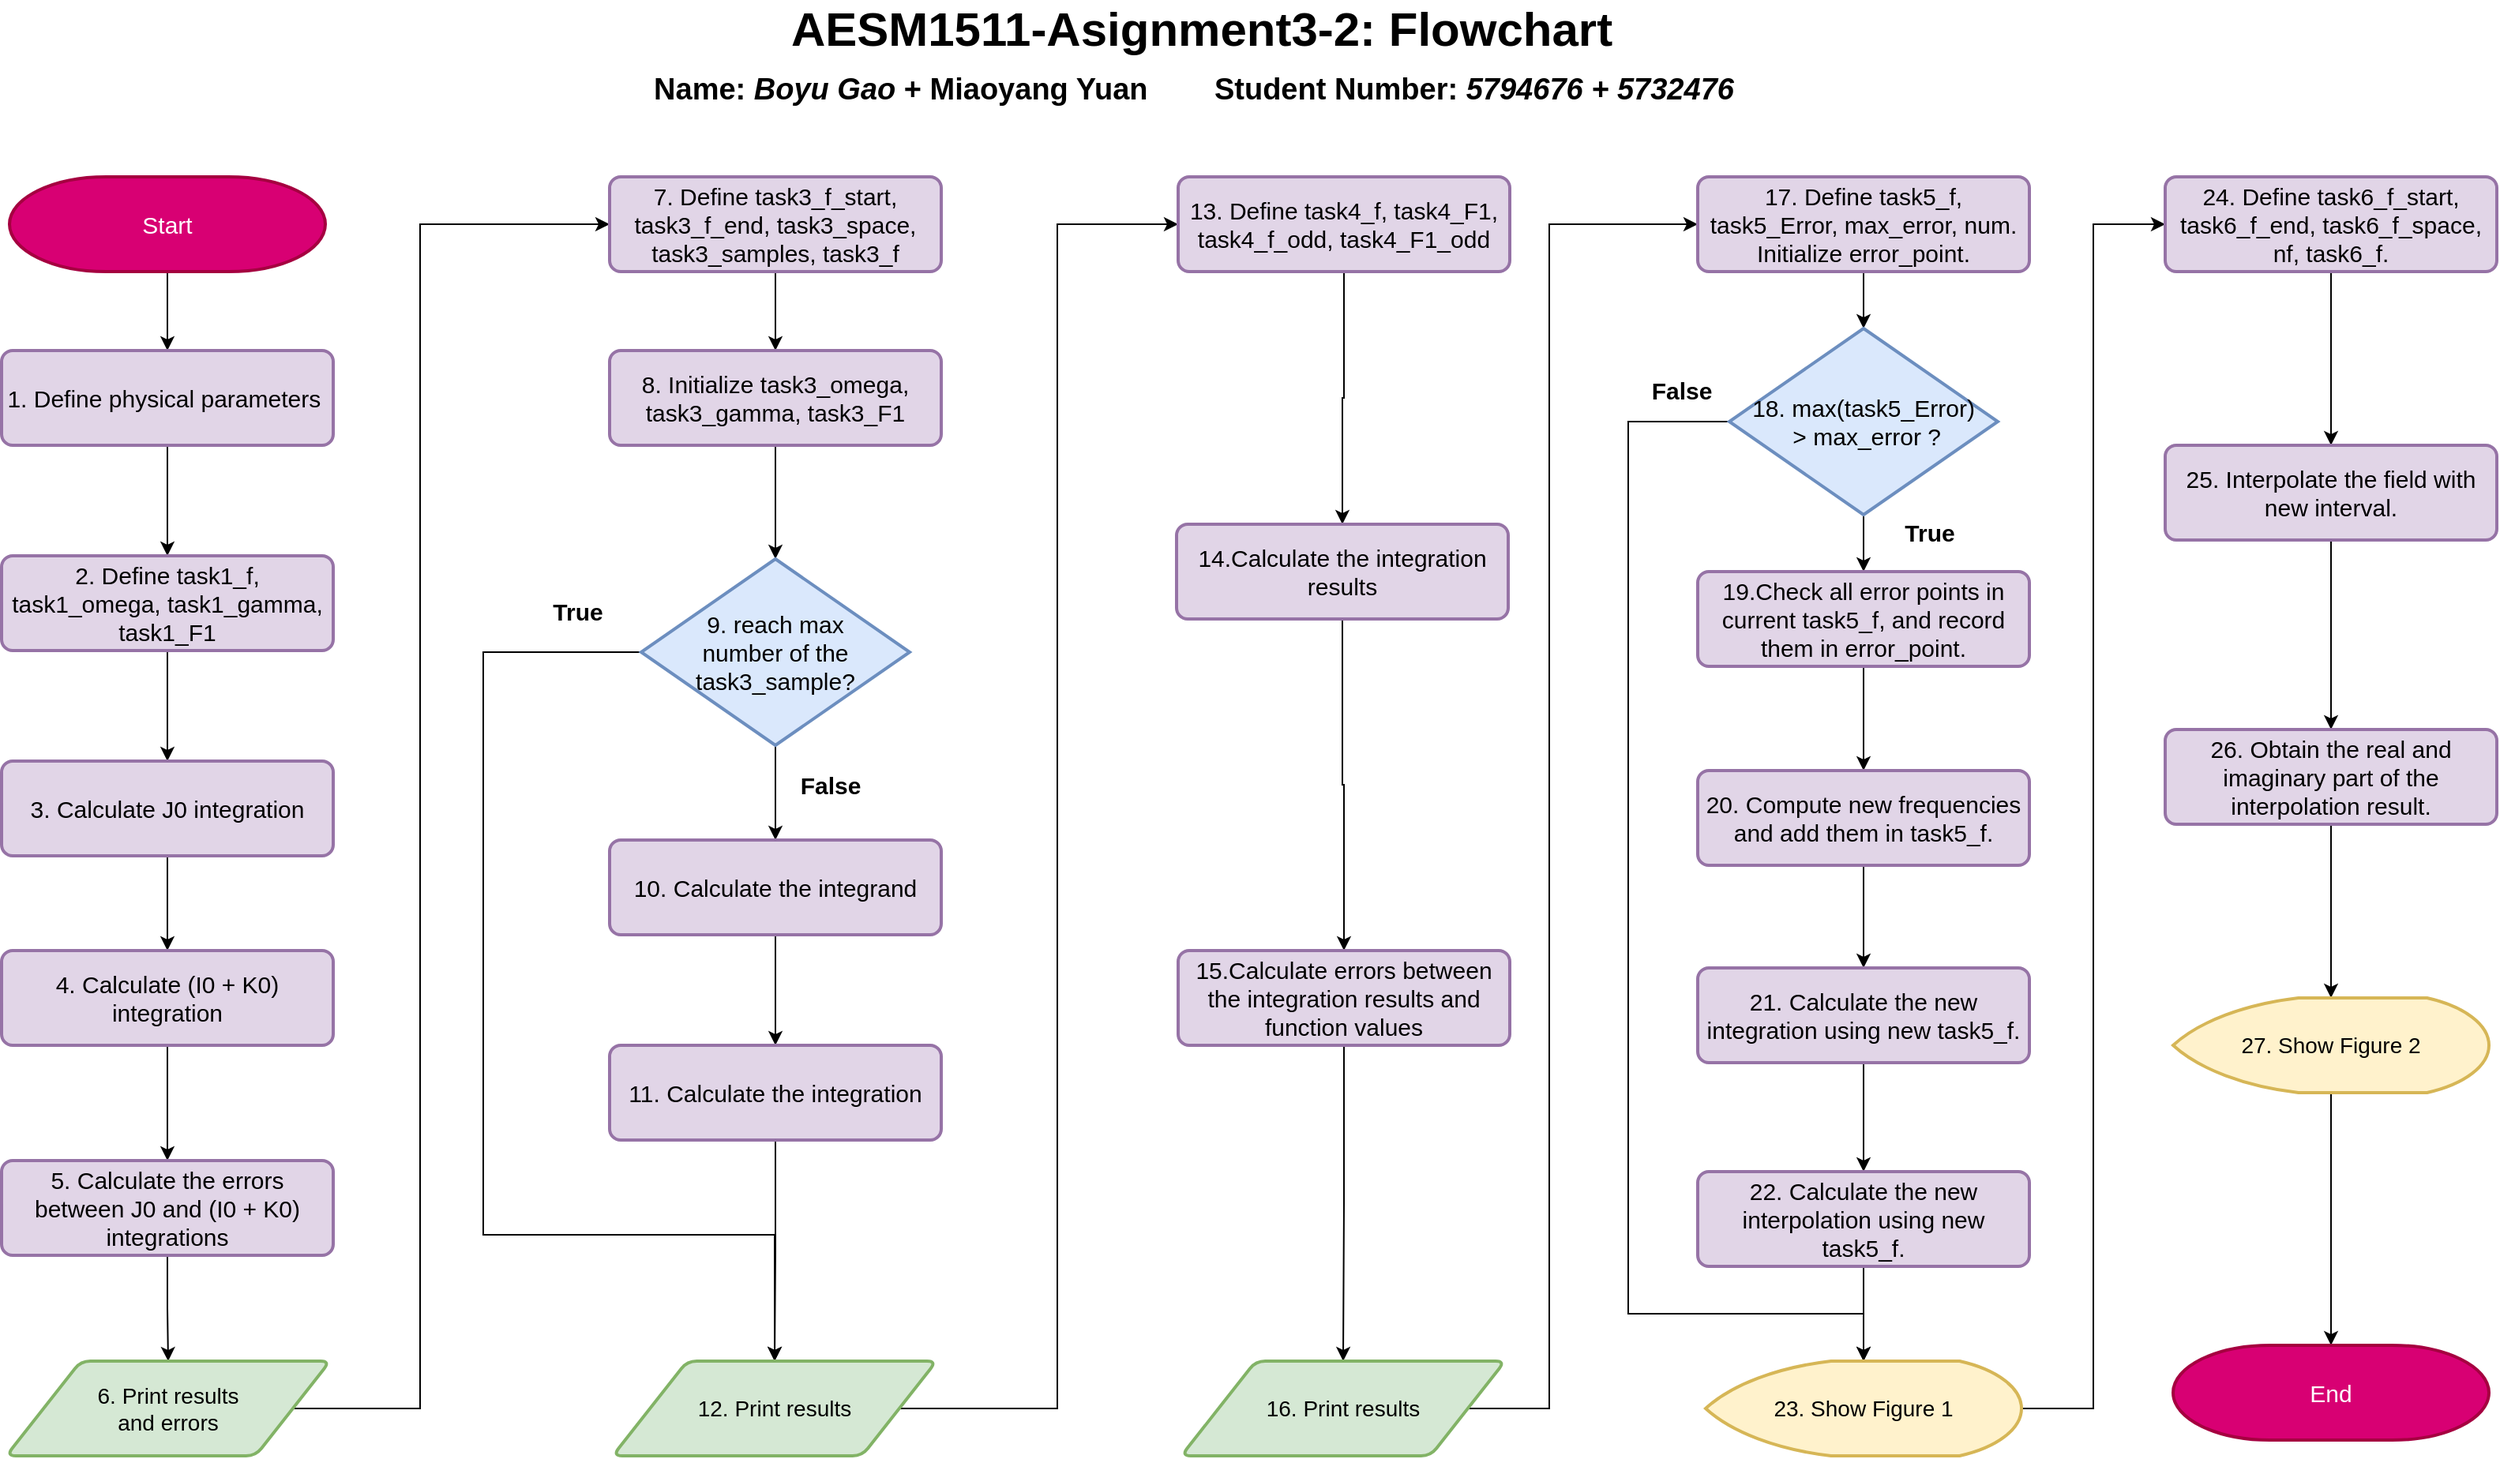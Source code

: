<mxfile version="20.3.0" type="device"><diagram id="C5RBs43oDa-KdzZeNtuy" name="Page-1"><mxGraphModel dx="1955" dy="1463" grid="1" gridSize="10" guides="1" tooltips="1" connect="1" arrows="1" fold="1" page="1" pageScale="1" pageWidth="827" pageHeight="1169" math="0" shadow="0"><root><mxCell id="WIyWlLk6GJQsqaUBKTNV-0"/><mxCell id="WIyWlLk6GJQsqaUBKTNV-1" parent="WIyWlLk6GJQsqaUBKTNV-0"/><mxCell id="uVp1mMe1vBkxtb_KNCpz-0" value="&lt;b&gt;&lt;font style=&quot;&quot;&gt;&lt;span style=&quot;font-size: 30px;&quot;&gt;AESM1511-Asignment3-2: Flowchart&lt;/span&gt;&lt;br&gt;&lt;br&gt;&lt;/font&gt;&lt;/b&gt;" style="text;html=1;strokeColor=none;fillColor=none;align=center;verticalAlign=middle;whiteSpace=wrap;rounded=0;fontSize=14;" vertex="1" parent="WIyWlLk6GJQsqaUBKTNV-1"><mxGeometry x="540" y="20" width="540" height="30" as="geometry"/></mxCell><mxCell id="uVp1mMe1vBkxtb_KNCpz-1" value="&lt;b style=&quot;font-size: 14px;&quot;&gt;&lt;font style=&quot;font-size: 19px;&quot;&gt;Name:&amp;nbsp;&lt;i&gt;Boyu Gao&amp;nbsp;&lt;/i&gt;+ Miaoyang Yuan&amp;nbsp; &amp;nbsp; &amp;nbsp; &amp;nbsp; Student Number:&amp;nbsp;&lt;i&gt;5794676 + 5732476&lt;/i&gt;&lt;/font&gt;&lt;/b&gt;" style="text;html=1;strokeColor=none;fillColor=none;align=center;verticalAlign=middle;whiteSpace=wrap;rounded=0;fontSize=19;" vertex="1" parent="WIyWlLk6GJQsqaUBKTNV-1"><mxGeometry x="350" y="50" width="910" height="30" as="geometry"/></mxCell><mxCell id="uVp1mMe1vBkxtb_KNCpz-11" style="edgeStyle=orthogonalEdgeStyle;rounded=0;orthogonalLoop=1;jettySize=auto;html=1;exitX=0.5;exitY=1;exitDx=0;exitDy=0;exitPerimeter=0;entryX=0.5;entryY=0;entryDx=0;entryDy=0;fontSize=14;" edge="1" parent="WIyWlLk6GJQsqaUBKTNV-1" source="uVp1mMe1vBkxtb_KNCpz-2" target="uVp1mMe1vBkxtb_KNCpz-4"><mxGeometry relative="1" as="geometry"/></mxCell><mxCell id="uVp1mMe1vBkxtb_KNCpz-2" value="&lt;font style=&quot;font-size: 15px;&quot;&gt;Start&lt;/font&gt;" style="strokeWidth=2;html=1;shape=mxgraph.flowchart.terminator;whiteSpace=wrap;fillColor=#d80073;strokeColor=#A50040;fontColor=#ffffff;" vertex="1" parent="WIyWlLk6GJQsqaUBKTNV-1"><mxGeometry x="55" y="120" width="200" height="60" as="geometry"/></mxCell><mxCell id="uVp1mMe1vBkxtb_KNCpz-12" style="edgeStyle=orthogonalEdgeStyle;rounded=0;orthogonalLoop=1;jettySize=auto;html=1;exitX=0.5;exitY=1;exitDx=0;exitDy=0;entryX=0.5;entryY=0;entryDx=0;entryDy=0;fontSize=14;" edge="1" parent="WIyWlLk6GJQsqaUBKTNV-1" source="uVp1mMe1vBkxtb_KNCpz-4" target="uVp1mMe1vBkxtb_KNCpz-5"><mxGeometry relative="1" as="geometry"/></mxCell><mxCell id="uVp1mMe1vBkxtb_KNCpz-4" value="1. Define physical parameters&amp;nbsp;" style="rounded=1;whiteSpace=wrap;html=1;absoluteArcSize=1;arcSize=14;strokeWidth=2;fontSize=15;align=center;fillColor=#e1d5e7;strokeColor=#9673a6;" vertex="1" parent="WIyWlLk6GJQsqaUBKTNV-1"><mxGeometry x="50" y="230" width="210" height="60" as="geometry"/></mxCell><mxCell id="uVp1mMe1vBkxtb_KNCpz-13" style="edgeStyle=orthogonalEdgeStyle;rounded=0;orthogonalLoop=1;jettySize=auto;html=1;exitX=0.5;exitY=1;exitDx=0;exitDy=0;entryX=0.5;entryY=0;entryDx=0;entryDy=0;fontSize=14;" edge="1" parent="WIyWlLk6GJQsqaUBKTNV-1" source="uVp1mMe1vBkxtb_KNCpz-5" target="uVp1mMe1vBkxtb_KNCpz-7"><mxGeometry relative="1" as="geometry"/></mxCell><mxCell id="uVp1mMe1vBkxtb_KNCpz-5" value="2. Define&amp;nbsp;task1_f, task1_omega, task1_gamma, task1_F1" style="rounded=1;whiteSpace=wrap;html=1;absoluteArcSize=1;arcSize=14;strokeWidth=2;fontSize=15;align=center;fillColor=#e1d5e7;strokeColor=#9673a6;" vertex="1" parent="WIyWlLk6GJQsqaUBKTNV-1"><mxGeometry x="50" y="360" width="210" height="60" as="geometry"/></mxCell><mxCell id="uVp1mMe1vBkxtb_KNCpz-14" style="edgeStyle=orthogonalEdgeStyle;rounded=0;orthogonalLoop=1;jettySize=auto;html=1;exitX=0.5;exitY=1;exitDx=0;exitDy=0;fontSize=14;" edge="1" parent="WIyWlLk6GJQsqaUBKTNV-1" source="uVp1mMe1vBkxtb_KNCpz-7" target="uVp1mMe1vBkxtb_KNCpz-8"><mxGeometry relative="1" as="geometry"/></mxCell><mxCell id="uVp1mMe1vBkxtb_KNCpz-7" value="3. Calculate J0 integration" style="rounded=1;whiteSpace=wrap;html=1;absoluteArcSize=1;arcSize=14;strokeWidth=2;fontSize=15;align=center;fillColor=#e1d5e7;strokeColor=#9673a6;" vertex="1" parent="WIyWlLk6GJQsqaUBKTNV-1"><mxGeometry x="50" y="490" width="210" height="60" as="geometry"/></mxCell><mxCell id="uVp1mMe1vBkxtb_KNCpz-15" style="edgeStyle=orthogonalEdgeStyle;rounded=0;orthogonalLoop=1;jettySize=auto;html=1;exitX=0.5;exitY=1;exitDx=0;exitDy=0;entryX=0.5;entryY=0;entryDx=0;entryDy=0;fontSize=14;" edge="1" parent="WIyWlLk6GJQsqaUBKTNV-1" source="uVp1mMe1vBkxtb_KNCpz-8" target="uVp1mMe1vBkxtb_KNCpz-9"><mxGeometry relative="1" as="geometry"/></mxCell><mxCell id="uVp1mMe1vBkxtb_KNCpz-8" value="4. Calculate (I0 + K0) integration" style="rounded=1;whiteSpace=wrap;html=1;absoluteArcSize=1;arcSize=14;strokeWidth=2;fontSize=15;align=center;fillColor=#e1d5e7;strokeColor=#9673a6;" vertex="1" parent="WIyWlLk6GJQsqaUBKTNV-1"><mxGeometry x="50" y="610" width="210" height="60" as="geometry"/></mxCell><mxCell id="uVp1mMe1vBkxtb_KNCpz-19" style="edgeStyle=orthogonalEdgeStyle;rounded=0;orthogonalLoop=1;jettySize=auto;html=1;exitX=0.5;exitY=1;exitDx=0;exitDy=0;entryX=0.5;entryY=0;entryDx=0;entryDy=0;fontSize=14;" edge="1" parent="WIyWlLk6GJQsqaUBKTNV-1" source="uVp1mMe1vBkxtb_KNCpz-9" target="uVp1mMe1vBkxtb_KNCpz-10"><mxGeometry relative="1" as="geometry"/></mxCell><mxCell id="uVp1mMe1vBkxtb_KNCpz-9" value="5. Calculate the errors between J0 and (I0 + K0) integrations" style="rounded=1;whiteSpace=wrap;html=1;absoluteArcSize=1;arcSize=14;strokeWidth=2;fontSize=15;align=center;fillColor=#e1d5e7;strokeColor=#9673a6;" vertex="1" parent="WIyWlLk6GJQsqaUBKTNV-1"><mxGeometry x="50" y="743" width="210" height="60" as="geometry"/></mxCell><mxCell id="uVp1mMe1vBkxtb_KNCpz-36" style="edgeStyle=orthogonalEdgeStyle;rounded=0;orthogonalLoop=1;jettySize=auto;html=1;exitX=1;exitY=0.5;exitDx=0;exitDy=0;fontSize=15;entryX=0;entryY=0.5;entryDx=0;entryDy=0;" edge="1" parent="WIyWlLk6GJQsqaUBKTNV-1" source="uVp1mMe1vBkxtb_KNCpz-10" target="uVp1mMe1vBkxtb_KNCpz-20"><mxGeometry relative="1" as="geometry"><mxPoint x="435" y="140" as="targetPoint"/><Array as="points"><mxPoint x="315" y="900"/><mxPoint x="315" y="150"/></Array></mxGeometry></mxCell><mxCell id="uVp1mMe1vBkxtb_KNCpz-10" value="6. Print results &lt;br&gt;and errors" style="shape=parallelogram;html=1;strokeWidth=2;perimeter=parallelogramPerimeter;whiteSpace=wrap;rounded=1;arcSize=12;size=0.23;fontSize=14;fillColor=#d5e8d4;strokeColor=#82b366;" vertex="1" parent="WIyWlLk6GJQsqaUBKTNV-1"><mxGeometry x="53" y="870" width="205" height="60" as="geometry"/></mxCell><mxCell id="uVp1mMe1vBkxtb_KNCpz-23" style="edgeStyle=orthogonalEdgeStyle;rounded=0;orthogonalLoop=1;jettySize=auto;html=1;exitX=0.5;exitY=1;exitDx=0;exitDy=0;entryX=0.5;entryY=0;entryDx=0;entryDy=0;fontSize=15;" edge="1" parent="WIyWlLk6GJQsqaUBKTNV-1" source="uVp1mMe1vBkxtb_KNCpz-20" target="uVp1mMe1vBkxtb_KNCpz-21"><mxGeometry relative="1" as="geometry"/></mxCell><mxCell id="uVp1mMe1vBkxtb_KNCpz-20" value="7. Define&amp;nbsp;task3_f_start, task3_f_end, task3_space, task3_samples, task3_f" style="rounded=1;whiteSpace=wrap;html=1;absoluteArcSize=1;arcSize=14;strokeWidth=2;fontSize=15;align=center;fillColor=#e1d5e7;strokeColor=#9673a6;" vertex="1" parent="WIyWlLk6GJQsqaUBKTNV-1"><mxGeometry x="435" y="120" width="210" height="60" as="geometry"/></mxCell><mxCell id="uVp1mMe1vBkxtb_KNCpz-26" style="edgeStyle=orthogonalEdgeStyle;rounded=0;orthogonalLoop=1;jettySize=auto;html=1;exitX=0.5;exitY=1;exitDx=0;exitDy=0;entryX=0.5;entryY=0;entryDx=0;entryDy=0;entryPerimeter=0;fontSize=15;" edge="1" parent="WIyWlLk6GJQsqaUBKTNV-1" source="uVp1mMe1vBkxtb_KNCpz-21" target="uVp1mMe1vBkxtb_KNCpz-22"><mxGeometry relative="1" as="geometry"/></mxCell><mxCell id="uVp1mMe1vBkxtb_KNCpz-21" value="8.&amp;nbsp;Initialize&amp;nbsp;task3_omega, task3_gamma, task3_F1" style="rounded=1;whiteSpace=wrap;html=1;absoluteArcSize=1;arcSize=14;strokeWidth=2;fontSize=15;align=center;fillColor=#e1d5e7;strokeColor=#9673a6;" vertex="1" parent="WIyWlLk6GJQsqaUBKTNV-1"><mxGeometry x="435" y="230" width="210" height="60" as="geometry"/></mxCell><mxCell id="uVp1mMe1vBkxtb_KNCpz-29" style="edgeStyle=orthogonalEdgeStyle;rounded=0;orthogonalLoop=1;jettySize=auto;html=1;exitX=0.5;exitY=1;exitDx=0;exitDy=0;exitPerimeter=0;entryX=0.5;entryY=0;entryDx=0;entryDy=0;fontSize=15;" edge="1" parent="WIyWlLk6GJQsqaUBKTNV-1" source="uVp1mMe1vBkxtb_KNCpz-22" target="uVp1mMe1vBkxtb_KNCpz-27"><mxGeometry relative="1" as="geometry"/></mxCell><mxCell id="uVp1mMe1vBkxtb_KNCpz-34" style="edgeStyle=orthogonalEdgeStyle;rounded=0;orthogonalLoop=1;jettySize=auto;html=1;exitX=0;exitY=0.5;exitDx=0;exitDy=0;exitPerimeter=0;entryX=0.5;entryY=0;entryDx=0;entryDy=0;fontSize=15;" edge="1" parent="WIyWlLk6GJQsqaUBKTNV-1" source="uVp1mMe1vBkxtb_KNCpz-22" target="uVp1mMe1vBkxtb_KNCpz-32"><mxGeometry relative="1" as="geometry"><Array as="points"><mxPoint x="355" y="421"/><mxPoint x="355" y="790"/><mxPoint x="539" y="790"/></Array></mxGeometry></mxCell><mxCell id="uVp1mMe1vBkxtb_KNCpz-22" value="&lt;font style=&quot;font-size: 15px;&quot;&gt;9. reach max &lt;br&gt;number of the&lt;br&gt;task3_sample?&lt;/font&gt;" style="strokeWidth=2;html=1;shape=mxgraph.flowchart.decision;whiteSpace=wrap;fillColor=#dae8fc;strokeColor=#6c8ebf;" vertex="1" parent="WIyWlLk6GJQsqaUBKTNV-1"><mxGeometry x="455" y="362" width="170" height="118" as="geometry"/></mxCell><mxCell id="uVp1mMe1vBkxtb_KNCpz-30" style="edgeStyle=orthogonalEdgeStyle;rounded=0;orthogonalLoop=1;jettySize=auto;html=1;exitX=0.5;exitY=1;exitDx=0;exitDy=0;entryX=0.5;entryY=0;entryDx=0;entryDy=0;fontSize=15;" edge="1" parent="WIyWlLk6GJQsqaUBKTNV-1" source="uVp1mMe1vBkxtb_KNCpz-27" target="uVp1mMe1vBkxtb_KNCpz-28"><mxGeometry relative="1" as="geometry"/></mxCell><mxCell id="uVp1mMe1vBkxtb_KNCpz-27" value="10.&amp;nbsp;Calculate the integrand" style="rounded=1;whiteSpace=wrap;html=1;absoluteArcSize=1;arcSize=14;strokeWidth=2;fontSize=15;align=center;fillColor=#e1d5e7;strokeColor=#9673a6;" vertex="1" parent="WIyWlLk6GJQsqaUBKTNV-1"><mxGeometry x="435" y="540" width="210" height="60" as="geometry"/></mxCell><mxCell id="uVp1mMe1vBkxtb_KNCpz-33" style="edgeStyle=orthogonalEdgeStyle;rounded=0;orthogonalLoop=1;jettySize=auto;html=1;exitX=0.5;exitY=1;exitDx=0;exitDy=0;entryX=0.5;entryY=0;entryDx=0;entryDy=0;fontSize=15;" edge="1" parent="WIyWlLk6GJQsqaUBKTNV-1" source="uVp1mMe1vBkxtb_KNCpz-28" target="uVp1mMe1vBkxtb_KNCpz-32"><mxGeometry relative="1" as="geometry"/></mxCell><mxCell id="uVp1mMe1vBkxtb_KNCpz-28" value="11.&amp;nbsp;Calculate the integration" style="rounded=1;whiteSpace=wrap;html=1;absoluteArcSize=1;arcSize=14;strokeWidth=2;fontSize=15;align=center;fillColor=#e1d5e7;strokeColor=#9673a6;" vertex="1" parent="WIyWlLk6GJQsqaUBKTNV-1"><mxGeometry x="435" y="670" width="210" height="60" as="geometry"/></mxCell><mxCell id="uVp1mMe1vBkxtb_KNCpz-31" value="&lt;b&gt;False&lt;/b&gt;" style="text;html=1;strokeColor=none;fillColor=none;align=center;verticalAlign=middle;whiteSpace=wrap;rounded=0;fontSize=15;" vertex="1" parent="WIyWlLk6GJQsqaUBKTNV-1"><mxGeometry x="545" y="490" width="60" height="30" as="geometry"/></mxCell><mxCell id="uVp1mMe1vBkxtb_KNCpz-44" style="edgeStyle=orthogonalEdgeStyle;rounded=0;orthogonalLoop=1;jettySize=auto;html=1;exitX=1;exitY=0.5;exitDx=0;exitDy=0;entryX=0;entryY=0.5;entryDx=0;entryDy=0;fontSize=15;" edge="1" parent="WIyWlLk6GJQsqaUBKTNV-1" source="uVp1mMe1vBkxtb_KNCpz-32" target="uVp1mMe1vBkxtb_KNCpz-37"><mxGeometry relative="1" as="geometry"/></mxCell><mxCell id="uVp1mMe1vBkxtb_KNCpz-32" value="12. Print results" style="shape=parallelogram;html=1;strokeWidth=2;perimeter=parallelogramPerimeter;whiteSpace=wrap;rounded=1;arcSize=12;size=0.23;fontSize=14;fillColor=#d5e8d4;strokeColor=#82b366;" vertex="1" parent="WIyWlLk6GJQsqaUBKTNV-1"><mxGeometry x="437" y="870" width="205" height="60" as="geometry"/></mxCell><mxCell id="uVp1mMe1vBkxtb_KNCpz-35" value="&lt;b&gt;True&lt;/b&gt;" style="text;html=1;strokeColor=none;fillColor=none;align=center;verticalAlign=middle;whiteSpace=wrap;rounded=0;fontSize=15;" vertex="1" parent="WIyWlLk6GJQsqaUBKTNV-1"><mxGeometry x="385" y="380" width="60" height="30" as="geometry"/></mxCell><mxCell id="uVp1mMe1vBkxtb_KNCpz-41" style="edgeStyle=orthogonalEdgeStyle;rounded=0;orthogonalLoop=1;jettySize=auto;html=1;exitX=0.5;exitY=1;exitDx=0;exitDy=0;entryX=0.5;entryY=0;entryDx=0;entryDy=0;fontSize=15;" edge="1" parent="WIyWlLk6GJQsqaUBKTNV-1" source="uVp1mMe1vBkxtb_KNCpz-37" target="uVp1mMe1vBkxtb_KNCpz-38"><mxGeometry relative="1" as="geometry"/></mxCell><mxCell id="uVp1mMe1vBkxtb_KNCpz-37" value="13. Define&amp;nbsp;task4_f, task4_F1, task4_f_odd, task4_F1_odd" style="rounded=1;whiteSpace=wrap;html=1;absoluteArcSize=1;arcSize=14;strokeWidth=2;fontSize=15;align=center;fillColor=#e1d5e7;strokeColor=#9673a6;" vertex="1" parent="WIyWlLk6GJQsqaUBKTNV-1"><mxGeometry x="795" y="120" width="210" height="60" as="geometry"/></mxCell><mxCell id="uVp1mMe1vBkxtb_KNCpz-42" style="edgeStyle=orthogonalEdgeStyle;rounded=0;orthogonalLoop=1;jettySize=auto;html=1;exitX=0.5;exitY=1;exitDx=0;exitDy=0;entryX=0.5;entryY=0;entryDx=0;entryDy=0;fontSize=15;" edge="1" parent="WIyWlLk6GJQsqaUBKTNV-1" source="uVp1mMe1vBkxtb_KNCpz-38" target="uVp1mMe1vBkxtb_KNCpz-39"><mxGeometry relative="1" as="geometry"/></mxCell><mxCell id="uVp1mMe1vBkxtb_KNCpz-38" value="14.Calculate the integration results" style="rounded=1;whiteSpace=wrap;html=1;absoluteArcSize=1;arcSize=14;strokeWidth=2;fontSize=15;align=center;fillColor=#e1d5e7;strokeColor=#9673a6;" vertex="1" parent="WIyWlLk6GJQsqaUBKTNV-1"><mxGeometry x="794" y="340" width="210" height="60" as="geometry"/></mxCell><mxCell id="uVp1mMe1vBkxtb_KNCpz-43" style="edgeStyle=orthogonalEdgeStyle;rounded=0;orthogonalLoop=1;jettySize=auto;html=1;exitX=0.5;exitY=1;exitDx=0;exitDy=0;entryX=0.5;entryY=0;entryDx=0;entryDy=0;fontSize=15;" edge="1" parent="WIyWlLk6GJQsqaUBKTNV-1" source="uVp1mMe1vBkxtb_KNCpz-39" target="uVp1mMe1vBkxtb_KNCpz-40"><mxGeometry relative="1" as="geometry"/></mxCell><mxCell id="uVp1mMe1vBkxtb_KNCpz-39" value="15.Calculate errors between the integration results and function values" style="rounded=1;whiteSpace=wrap;html=1;absoluteArcSize=1;arcSize=14;strokeWidth=2;fontSize=15;align=center;fillColor=#e1d5e7;strokeColor=#9673a6;" vertex="1" parent="WIyWlLk6GJQsqaUBKTNV-1"><mxGeometry x="795" y="610" width="210" height="60" as="geometry"/></mxCell><mxCell id="uVp1mMe1vBkxtb_KNCpz-46" style="edgeStyle=orthogonalEdgeStyle;rounded=0;orthogonalLoop=1;jettySize=auto;html=1;exitX=1;exitY=0.5;exitDx=0;exitDy=0;entryX=0;entryY=0.5;entryDx=0;entryDy=0;fontSize=15;" edge="1" parent="WIyWlLk6GJQsqaUBKTNV-1" source="uVp1mMe1vBkxtb_KNCpz-40" target="uVp1mMe1vBkxtb_KNCpz-45"><mxGeometry relative="1" as="geometry"><Array as="points"><mxPoint x="1030" y="900"/><mxPoint x="1030" y="150"/></Array></mxGeometry></mxCell><mxCell id="uVp1mMe1vBkxtb_KNCpz-40" value="16. Print results" style="shape=parallelogram;html=1;strokeWidth=2;perimeter=parallelogramPerimeter;whiteSpace=wrap;rounded=1;arcSize=12;size=0.23;fontSize=14;fillColor=#d5e8d4;strokeColor=#82b366;" vertex="1" parent="WIyWlLk6GJQsqaUBKTNV-1"><mxGeometry x="797" y="870" width="205" height="60" as="geometry"/></mxCell><mxCell id="uVp1mMe1vBkxtb_KNCpz-52" style="edgeStyle=orthogonalEdgeStyle;rounded=0;orthogonalLoop=1;jettySize=auto;html=1;exitX=0.5;exitY=1;exitDx=0;exitDy=0;entryX=0.5;entryY=0;entryDx=0;entryDy=0;entryPerimeter=0;fontSize=15;" edge="1" parent="WIyWlLk6GJQsqaUBKTNV-1" source="uVp1mMe1vBkxtb_KNCpz-45" target="uVp1mMe1vBkxtb_KNCpz-47"><mxGeometry relative="1" as="geometry"/></mxCell><mxCell id="uVp1mMe1vBkxtb_KNCpz-45" value="17. Define task5_f, task5_Error, max_error, num. Initialize error_point." style="rounded=1;whiteSpace=wrap;html=1;absoluteArcSize=1;arcSize=14;strokeWidth=2;fontSize=15;align=center;fillColor=#e1d5e7;strokeColor=#9673a6;" vertex="1" parent="WIyWlLk6GJQsqaUBKTNV-1"><mxGeometry x="1124" y="120" width="210" height="60" as="geometry"/></mxCell><mxCell id="uVp1mMe1vBkxtb_KNCpz-53" style="edgeStyle=orthogonalEdgeStyle;rounded=0;orthogonalLoop=1;jettySize=auto;html=1;exitX=0.5;exitY=1;exitDx=0;exitDy=0;exitPerimeter=0;entryX=0.5;entryY=0;entryDx=0;entryDy=0;fontSize=15;" edge="1" parent="WIyWlLk6GJQsqaUBKTNV-1" source="uVp1mMe1vBkxtb_KNCpz-47" target="uVp1mMe1vBkxtb_KNCpz-48"><mxGeometry relative="1" as="geometry"/></mxCell><mxCell id="uVp1mMe1vBkxtb_KNCpz-60" style="edgeStyle=orthogonalEdgeStyle;rounded=0;orthogonalLoop=1;jettySize=auto;html=1;exitX=0;exitY=0.5;exitDx=0;exitDy=0;exitPerimeter=0;entryX=0.5;entryY=0;entryDx=0;entryDy=0;entryPerimeter=0;fontSize=15;" edge="1" parent="WIyWlLk6GJQsqaUBKTNV-1" source="uVp1mMe1vBkxtb_KNCpz-47" target="uVp1mMe1vBkxtb_KNCpz-58"><mxGeometry relative="1" as="geometry"><Array as="points"><mxPoint x="1080" y="275"/><mxPoint x="1080" y="840"/><mxPoint x="1229" y="840"/></Array></mxGeometry></mxCell><mxCell id="uVp1mMe1vBkxtb_KNCpz-47" value="&lt;font style=&quot;font-size: 15px;&quot;&gt;18.&amp;nbsp;max(task5_Error)&lt;br&gt;&amp;nbsp;&amp;gt; max_error ?&lt;br&gt;&lt;/font&gt;" style="strokeWidth=2;html=1;shape=mxgraph.flowchart.decision;whiteSpace=wrap;fillColor=#dae8fc;strokeColor=#6c8ebf;" vertex="1" parent="WIyWlLk6GJQsqaUBKTNV-1"><mxGeometry x="1144" y="216" width="170" height="118" as="geometry"/></mxCell><mxCell id="uVp1mMe1vBkxtb_KNCpz-54" style="edgeStyle=orthogonalEdgeStyle;rounded=0;orthogonalLoop=1;jettySize=auto;html=1;exitX=0.5;exitY=1;exitDx=0;exitDy=0;entryX=0.5;entryY=0;entryDx=0;entryDy=0;fontSize=15;" edge="1" parent="WIyWlLk6GJQsqaUBKTNV-1" source="uVp1mMe1vBkxtb_KNCpz-48" target="uVp1mMe1vBkxtb_KNCpz-49"><mxGeometry relative="1" as="geometry"/></mxCell><mxCell id="uVp1mMe1vBkxtb_KNCpz-48" value="19.Check all error points in current task5_f, and record them in error_point." style="rounded=1;whiteSpace=wrap;html=1;absoluteArcSize=1;arcSize=14;strokeWidth=2;fontSize=15;align=center;fillColor=#e1d5e7;strokeColor=#9673a6;" vertex="1" parent="WIyWlLk6GJQsqaUBKTNV-1"><mxGeometry x="1124" y="370" width="210" height="60" as="geometry"/></mxCell><mxCell id="uVp1mMe1vBkxtb_KNCpz-55" style="edgeStyle=orthogonalEdgeStyle;rounded=0;orthogonalLoop=1;jettySize=auto;html=1;exitX=0.5;exitY=1;exitDx=0;exitDy=0;entryX=0.5;entryY=0;entryDx=0;entryDy=0;fontSize=15;" edge="1" parent="WIyWlLk6GJQsqaUBKTNV-1" source="uVp1mMe1vBkxtb_KNCpz-49" target="uVp1mMe1vBkxtb_KNCpz-50"><mxGeometry relative="1" as="geometry"/></mxCell><mxCell id="uVp1mMe1vBkxtb_KNCpz-49" value="20. Compute new frequencies and add them in task5_f." style="rounded=1;whiteSpace=wrap;html=1;absoluteArcSize=1;arcSize=14;strokeWidth=2;fontSize=15;align=center;fillColor=#e1d5e7;strokeColor=#9673a6;" vertex="1" parent="WIyWlLk6GJQsqaUBKTNV-1"><mxGeometry x="1124" y="496" width="210" height="60" as="geometry"/></mxCell><mxCell id="uVp1mMe1vBkxtb_KNCpz-56" style="edgeStyle=orthogonalEdgeStyle;rounded=0;orthogonalLoop=1;jettySize=auto;html=1;exitX=0.5;exitY=1;exitDx=0;exitDy=0;entryX=0.5;entryY=0;entryDx=0;entryDy=0;fontSize=15;" edge="1" parent="WIyWlLk6GJQsqaUBKTNV-1" source="uVp1mMe1vBkxtb_KNCpz-50" target="uVp1mMe1vBkxtb_KNCpz-51"><mxGeometry relative="1" as="geometry"/></mxCell><mxCell id="uVp1mMe1vBkxtb_KNCpz-50" value="21. Calculate the new integration using new task5_f." style="rounded=1;whiteSpace=wrap;html=1;absoluteArcSize=1;arcSize=14;strokeWidth=2;fontSize=15;align=center;fillColor=#e1d5e7;strokeColor=#9673a6;" vertex="1" parent="WIyWlLk6GJQsqaUBKTNV-1"><mxGeometry x="1124" y="621" width="210" height="60" as="geometry"/></mxCell><mxCell id="uVp1mMe1vBkxtb_KNCpz-59" style="edgeStyle=orthogonalEdgeStyle;rounded=0;orthogonalLoop=1;jettySize=auto;html=1;exitX=0.5;exitY=1;exitDx=0;exitDy=0;entryX=0.5;entryY=0;entryDx=0;entryDy=0;entryPerimeter=0;fontSize=15;" edge="1" parent="WIyWlLk6GJQsqaUBKTNV-1" source="uVp1mMe1vBkxtb_KNCpz-51" target="uVp1mMe1vBkxtb_KNCpz-58"><mxGeometry relative="1" as="geometry"/></mxCell><mxCell id="uVp1mMe1vBkxtb_KNCpz-51" value="22. Calculate the new interpolation using new task5_f." style="rounded=1;whiteSpace=wrap;html=1;absoluteArcSize=1;arcSize=14;strokeWidth=2;fontSize=15;align=center;fillColor=#e1d5e7;strokeColor=#9673a6;" vertex="1" parent="WIyWlLk6GJQsqaUBKTNV-1"><mxGeometry x="1124" y="750" width="210" height="60" as="geometry"/></mxCell><mxCell id="uVp1mMe1vBkxtb_KNCpz-57" value="&lt;b&gt;True&lt;/b&gt;" style="text;html=1;strokeColor=none;fillColor=none;align=center;verticalAlign=middle;whiteSpace=wrap;rounded=0;fontSize=15;" vertex="1" parent="WIyWlLk6GJQsqaUBKTNV-1"><mxGeometry x="1241" y="330" width="60" height="30" as="geometry"/></mxCell><mxCell id="uVp1mMe1vBkxtb_KNCpz-72" style="edgeStyle=orthogonalEdgeStyle;rounded=0;orthogonalLoop=1;jettySize=auto;html=1;exitX=1;exitY=0.5;exitDx=0;exitDy=0;exitPerimeter=0;entryX=0;entryY=0.5;entryDx=0;entryDy=0;fontSize=15;" edge="1" parent="WIyWlLk6GJQsqaUBKTNV-1" source="uVp1mMe1vBkxtb_KNCpz-58" target="uVp1mMe1vBkxtb_KNCpz-63"><mxGeometry relative="1" as="geometry"/></mxCell><mxCell id="uVp1mMe1vBkxtb_KNCpz-58" value="23. Show Figure 1" style="strokeWidth=2;html=1;shape=mxgraph.flowchart.display;whiteSpace=wrap;fontSize=14;fillColor=#fff2cc;strokeColor=#d6b656;" vertex="1" parent="WIyWlLk6GJQsqaUBKTNV-1"><mxGeometry x="1129" y="870" width="200" height="60" as="geometry"/></mxCell><mxCell id="uVp1mMe1vBkxtb_KNCpz-61" value="&lt;b&gt;False&lt;/b&gt;" style="text;html=1;strokeColor=none;fillColor=none;align=center;verticalAlign=middle;whiteSpace=wrap;rounded=0;fontSize=15;" vertex="1" parent="WIyWlLk6GJQsqaUBKTNV-1"><mxGeometry x="1084" y="240" width="60" height="30" as="geometry"/></mxCell><mxCell id="uVp1mMe1vBkxtb_KNCpz-68" style="edgeStyle=orthogonalEdgeStyle;rounded=0;orthogonalLoop=1;jettySize=auto;html=1;exitX=0.5;exitY=1;exitDx=0;exitDy=0;entryX=0.5;entryY=0;entryDx=0;entryDy=0;fontSize=15;" edge="1" parent="WIyWlLk6GJQsqaUBKTNV-1" source="uVp1mMe1vBkxtb_KNCpz-63" target="uVp1mMe1vBkxtb_KNCpz-64"><mxGeometry relative="1" as="geometry"/></mxCell><mxCell id="uVp1mMe1vBkxtb_KNCpz-63" value="24. Define&amp;nbsp;task6_f_start, task6_f_end, task6_f_space, nf, task6_f." style="rounded=1;whiteSpace=wrap;html=1;absoluteArcSize=1;arcSize=14;strokeWidth=2;fontSize=15;align=center;fillColor=#e1d5e7;strokeColor=#9673a6;" vertex="1" parent="WIyWlLk6GJQsqaUBKTNV-1"><mxGeometry x="1420" y="120" width="210" height="60" as="geometry"/></mxCell><mxCell id="uVp1mMe1vBkxtb_KNCpz-69" style="edgeStyle=orthogonalEdgeStyle;rounded=0;orthogonalLoop=1;jettySize=auto;html=1;exitX=0.5;exitY=1;exitDx=0;exitDy=0;entryX=0.5;entryY=0;entryDx=0;entryDy=0;fontSize=15;" edge="1" parent="WIyWlLk6GJQsqaUBKTNV-1" source="uVp1mMe1vBkxtb_KNCpz-64" target="uVp1mMe1vBkxtb_KNCpz-65"><mxGeometry relative="1" as="geometry"/></mxCell><mxCell id="uVp1mMe1vBkxtb_KNCpz-64" value="25.&amp;nbsp;Interpolate the field with new interval." style="rounded=1;whiteSpace=wrap;html=1;absoluteArcSize=1;arcSize=14;strokeWidth=2;fontSize=15;align=center;fillColor=#e1d5e7;strokeColor=#9673a6;" vertex="1" parent="WIyWlLk6GJQsqaUBKTNV-1"><mxGeometry x="1420" y="290" width="210" height="60" as="geometry"/></mxCell><mxCell id="uVp1mMe1vBkxtb_KNCpz-70" style="edgeStyle=orthogonalEdgeStyle;rounded=0;orthogonalLoop=1;jettySize=auto;html=1;exitX=0.5;exitY=1;exitDx=0;exitDy=0;entryX=0.5;entryY=0;entryDx=0;entryDy=0;entryPerimeter=0;fontSize=15;" edge="1" parent="WIyWlLk6GJQsqaUBKTNV-1" source="uVp1mMe1vBkxtb_KNCpz-65" target="uVp1mMe1vBkxtb_KNCpz-66"><mxGeometry relative="1" as="geometry"/></mxCell><mxCell id="uVp1mMe1vBkxtb_KNCpz-65" value="26.&amp;nbsp;Obtain the real and imaginary part of the interpolation result." style="rounded=1;whiteSpace=wrap;html=1;absoluteArcSize=1;arcSize=14;strokeWidth=2;fontSize=15;align=center;fillColor=#e1d5e7;strokeColor=#9673a6;" vertex="1" parent="WIyWlLk6GJQsqaUBKTNV-1"><mxGeometry x="1420" y="470" width="210" height="60" as="geometry"/></mxCell><mxCell id="uVp1mMe1vBkxtb_KNCpz-71" style="edgeStyle=orthogonalEdgeStyle;rounded=0;orthogonalLoop=1;jettySize=auto;html=1;exitX=0.5;exitY=1;exitDx=0;exitDy=0;exitPerimeter=0;entryX=0.5;entryY=0;entryDx=0;entryDy=0;entryPerimeter=0;fontSize=15;" edge="1" parent="WIyWlLk6GJQsqaUBKTNV-1" source="uVp1mMe1vBkxtb_KNCpz-66" target="uVp1mMe1vBkxtb_KNCpz-67"><mxGeometry relative="1" as="geometry"/></mxCell><mxCell id="uVp1mMe1vBkxtb_KNCpz-66" value="27. Show Figure 2" style="strokeWidth=2;html=1;shape=mxgraph.flowchart.display;whiteSpace=wrap;fontSize=14;fillColor=#fff2cc;strokeColor=#d6b656;" vertex="1" parent="WIyWlLk6GJQsqaUBKTNV-1"><mxGeometry x="1425" y="640" width="200" height="60" as="geometry"/></mxCell><mxCell id="uVp1mMe1vBkxtb_KNCpz-67" value="&lt;font style=&quot;font-size: 15px;&quot;&gt;End&lt;/font&gt;" style="strokeWidth=2;html=1;shape=mxgraph.flowchart.terminator;whiteSpace=wrap;fillColor=#d80073;strokeColor=#A50040;fontColor=#ffffff;" vertex="1" parent="WIyWlLk6GJQsqaUBKTNV-1"><mxGeometry x="1425" y="860" width="200" height="60" as="geometry"/></mxCell></root></mxGraphModel></diagram></mxfile>